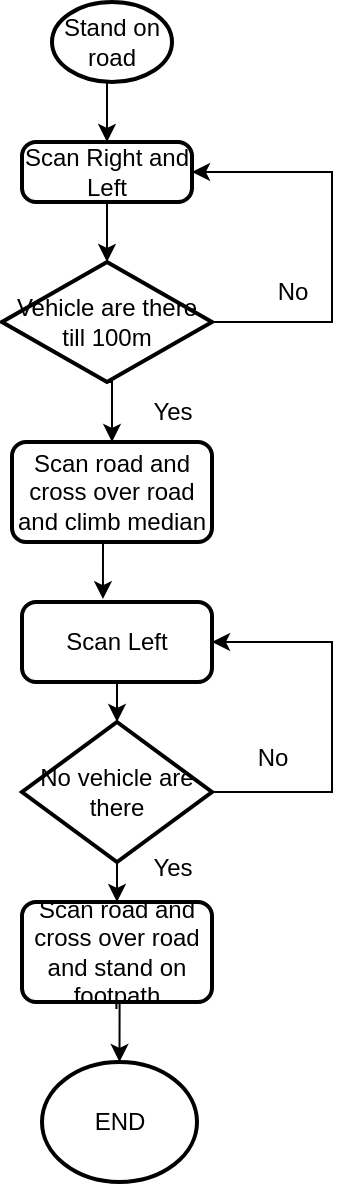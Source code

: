 <mxfile version="26.0.16">
  <diagram name="Page-1" id="e7e014a7-5840-1c2e-5031-d8a46d1fe8dd">
    <mxGraphModel dx="1720" dy="804" grid="1" gridSize="10" guides="1" tooltips="1" connect="1" arrows="1" fold="1" page="1" pageScale="1" pageWidth="1169" pageHeight="826" background="none" math="0" shadow="0">
      <root>
        <mxCell id="0" />
        <mxCell id="1" parent="0" />
        <mxCell id="dYWNdNSG-rDKPoqrVDKy-55" style="edgeStyle=orthogonalEdgeStyle;rounded=0;orthogonalLoop=1;jettySize=auto;html=1;exitX=0.5;exitY=1;exitDx=0;exitDy=0;exitPerimeter=0;entryX=0.5;entryY=0;entryDx=0;entryDy=0;" edge="1" parent="1" source="dYWNdNSG-rDKPoqrVDKy-41" target="dYWNdNSG-rDKPoqrVDKy-45">
          <mxGeometry relative="1" as="geometry" />
        </mxCell>
        <mxCell id="dYWNdNSG-rDKPoqrVDKy-41" value="Stand on road" style="strokeWidth=2;html=1;shape=mxgraph.flowchart.start_2;whiteSpace=wrap;" vertex="1" parent="1">
          <mxGeometry x="520" y="20" width="60" height="40" as="geometry" />
        </mxCell>
        <mxCell id="dYWNdNSG-rDKPoqrVDKy-51" style="edgeStyle=orthogonalEdgeStyle;rounded=0;orthogonalLoop=1;jettySize=auto;html=1;exitX=1;exitY=0.5;exitDx=0;exitDy=0;exitPerimeter=0;entryX=1;entryY=0.5;entryDx=0;entryDy=0;" edge="1" parent="1" source="dYWNdNSG-rDKPoqrVDKy-42" target="dYWNdNSG-rDKPoqrVDKy-45">
          <mxGeometry relative="1" as="geometry">
            <Array as="points">
              <mxPoint x="660" y="180" />
              <mxPoint x="660" y="105" />
            </Array>
          </mxGeometry>
        </mxCell>
        <mxCell id="dYWNdNSG-rDKPoqrVDKy-57" style="edgeStyle=orthogonalEdgeStyle;rounded=0;orthogonalLoop=1;jettySize=auto;html=1;exitX=0.5;exitY=1;exitDx=0;exitDy=0;exitPerimeter=0;entryX=0.5;entryY=0;entryDx=0;entryDy=0;" edge="1" parent="1" source="dYWNdNSG-rDKPoqrVDKy-42" target="dYWNdNSG-rDKPoqrVDKy-48">
          <mxGeometry relative="1" as="geometry" />
        </mxCell>
        <mxCell id="dYWNdNSG-rDKPoqrVDKy-42" value="Vehicle are there till 100m" style="strokeWidth=2;html=1;shape=mxgraph.flowchart.decision;whiteSpace=wrap;" vertex="1" parent="1">
          <mxGeometry x="495" y="150" width="105" height="60" as="geometry" />
        </mxCell>
        <mxCell id="dYWNdNSG-rDKPoqrVDKy-45" value="Scan Right and Left" style="rounded=1;whiteSpace=wrap;html=1;absoluteArcSize=1;arcSize=14;strokeWidth=2;" vertex="1" parent="1">
          <mxGeometry x="505" y="90" width="85" height="30" as="geometry" />
        </mxCell>
        <mxCell id="dYWNdNSG-rDKPoqrVDKy-48" value="Scan road and cross over road and climb median" style="rounded=1;whiteSpace=wrap;html=1;absoluteArcSize=1;arcSize=14;strokeWidth=2;" vertex="1" parent="1">
          <mxGeometry x="500" y="240" width="100" height="50" as="geometry" />
        </mxCell>
        <mxCell id="dYWNdNSG-rDKPoqrVDKy-50" value="Yes" style="text;html=1;align=center;verticalAlign=middle;resizable=0;points=[];autosize=1;strokeColor=none;fillColor=none;" vertex="1" parent="1">
          <mxGeometry x="560" y="210" width="40" height="30" as="geometry" />
        </mxCell>
        <mxCell id="dYWNdNSG-rDKPoqrVDKy-52" value="No" style="text;html=1;align=center;verticalAlign=middle;resizable=0;points=[];autosize=1;strokeColor=none;fillColor=none;" vertex="1" parent="1">
          <mxGeometry x="620" y="150" width="40" height="30" as="geometry" />
        </mxCell>
        <mxCell id="dYWNdNSG-rDKPoqrVDKy-53" value="Scan Left" style="rounded=1;whiteSpace=wrap;html=1;absoluteArcSize=1;arcSize=14;strokeWidth=2;" vertex="1" parent="1">
          <mxGeometry x="505" y="320" width="95" height="40" as="geometry" />
        </mxCell>
        <mxCell id="dYWNdNSG-rDKPoqrVDKy-56" style="edgeStyle=orthogonalEdgeStyle;rounded=0;orthogonalLoop=1;jettySize=auto;html=1;exitX=0.5;exitY=1;exitDx=0;exitDy=0;entryX=0.5;entryY=0;entryDx=0;entryDy=0;entryPerimeter=0;" edge="1" parent="1" source="dYWNdNSG-rDKPoqrVDKy-45" target="dYWNdNSG-rDKPoqrVDKy-42">
          <mxGeometry relative="1" as="geometry" />
        </mxCell>
        <mxCell id="dYWNdNSG-rDKPoqrVDKy-59" value="No" style="text;html=1;align=center;verticalAlign=middle;resizable=0;points=[];autosize=1;strokeColor=none;fillColor=none;" vertex="1" parent="1">
          <mxGeometry x="610" y="383" width="40" height="30" as="geometry" />
        </mxCell>
        <mxCell id="dYWNdNSG-rDKPoqrVDKy-60" style="edgeStyle=orthogonalEdgeStyle;rounded=0;orthogonalLoop=1;jettySize=auto;html=1;exitX=0.5;exitY=1;exitDx=0;exitDy=0;entryX=0.426;entryY=-0.036;entryDx=0;entryDy=0;entryPerimeter=0;" edge="1" parent="1" source="dYWNdNSG-rDKPoqrVDKy-48" target="dYWNdNSG-rDKPoqrVDKy-53">
          <mxGeometry relative="1" as="geometry" />
        </mxCell>
        <mxCell id="dYWNdNSG-rDKPoqrVDKy-63" style="edgeStyle=orthogonalEdgeStyle;rounded=0;orthogonalLoop=1;jettySize=auto;html=1;exitX=1;exitY=0.5;exitDx=0;exitDy=0;exitPerimeter=0;entryX=1;entryY=0.5;entryDx=0;entryDy=0;" edge="1" parent="1" source="dYWNdNSG-rDKPoqrVDKy-61" target="dYWNdNSG-rDKPoqrVDKy-53">
          <mxGeometry relative="1" as="geometry">
            <Array as="points">
              <mxPoint x="660" y="415" />
              <mxPoint x="660" y="340" />
            </Array>
          </mxGeometry>
        </mxCell>
        <mxCell id="dYWNdNSG-rDKPoqrVDKy-67" style="edgeStyle=orthogonalEdgeStyle;rounded=0;orthogonalLoop=1;jettySize=auto;html=1;exitX=0.5;exitY=1;exitDx=0;exitDy=0;exitPerimeter=0;entryX=0.5;entryY=0;entryDx=0;entryDy=0;" edge="1" parent="1" source="dYWNdNSG-rDKPoqrVDKy-61" target="dYWNdNSG-rDKPoqrVDKy-65">
          <mxGeometry relative="1" as="geometry" />
        </mxCell>
        <mxCell id="dYWNdNSG-rDKPoqrVDKy-61" value="No vehicle are there" style="strokeWidth=2;html=1;shape=mxgraph.flowchart.decision;whiteSpace=wrap;" vertex="1" parent="1">
          <mxGeometry x="505" y="380" width="95" height="70" as="geometry" />
        </mxCell>
        <mxCell id="dYWNdNSG-rDKPoqrVDKy-64" style="edgeStyle=orthogonalEdgeStyle;rounded=0;orthogonalLoop=1;jettySize=auto;html=1;exitX=0.5;exitY=1;exitDx=0;exitDy=0;entryX=0.5;entryY=0;entryDx=0;entryDy=0;entryPerimeter=0;" edge="1" parent="1" source="dYWNdNSG-rDKPoqrVDKy-53" target="dYWNdNSG-rDKPoqrVDKy-61">
          <mxGeometry relative="1" as="geometry" />
        </mxCell>
        <mxCell id="dYWNdNSG-rDKPoqrVDKy-65" value="Scan road and cross over road and stand on footpath" style="rounded=1;whiteSpace=wrap;html=1;absoluteArcSize=1;arcSize=14;strokeWidth=2;" vertex="1" parent="1">
          <mxGeometry x="505" y="470" width="95" height="50" as="geometry" />
        </mxCell>
        <mxCell id="dYWNdNSG-rDKPoqrVDKy-66" value="END" style="strokeWidth=2;html=1;shape=mxgraph.flowchart.start_2;whiteSpace=wrap;" vertex="1" parent="1">
          <mxGeometry x="515" y="550" width="77.5" height="60" as="geometry" />
        </mxCell>
        <mxCell id="dYWNdNSG-rDKPoqrVDKy-68" style="edgeStyle=orthogonalEdgeStyle;rounded=0;orthogonalLoop=1;jettySize=auto;html=1;exitX=0.5;exitY=1;exitDx=0;exitDy=0;entryX=0.5;entryY=0;entryDx=0;entryDy=0;entryPerimeter=0;" edge="1" parent="1" source="dYWNdNSG-rDKPoqrVDKy-65" target="dYWNdNSG-rDKPoqrVDKy-66">
          <mxGeometry relative="1" as="geometry" />
        </mxCell>
        <mxCell id="dYWNdNSG-rDKPoqrVDKy-69" value="Yes" style="text;html=1;align=center;verticalAlign=middle;resizable=0;points=[];autosize=1;strokeColor=none;fillColor=none;" vertex="1" parent="1">
          <mxGeometry x="560" y="438" width="40" height="30" as="geometry" />
        </mxCell>
      </root>
    </mxGraphModel>
  </diagram>
</mxfile>
